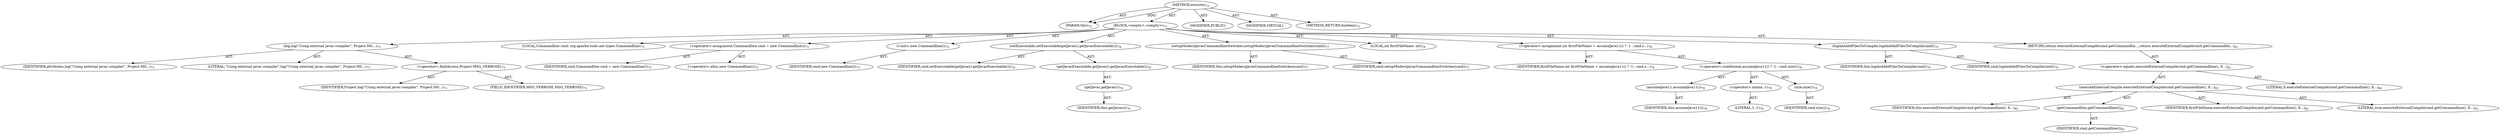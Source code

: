 digraph "execute" {  
"111669149696" [label = <(METHOD,execute)<SUB>72</SUB>> ]
"115964116992" [label = <(PARAM,this)<SUB>72</SUB>> ]
"25769803776" [label = <(BLOCK,&lt;empty&gt;,&lt;empty&gt;)<SUB>72</SUB>> ]
"30064771072" [label = <(log,log(&quot;Using external javac compiler&quot;, Project.MS...)<SUB>73</SUB>> ]
"68719476741" [label = <(IDENTIFIER,attributes,log(&quot;Using external javac compiler&quot;, Project.MS...)<SUB>73</SUB>> ]
"90194313216" [label = <(LITERAL,&quot;Using external javac compiler&quot;,log(&quot;Using external javac compiler&quot;, Project.MS...)<SUB>73</SUB>> ]
"30064771073" [label = <(&lt;operator&gt;.fieldAccess,Project.MSG_VERBOSE)<SUB>73</SUB>> ]
"68719476742" [label = <(IDENTIFIER,Project,log(&quot;Using external javac compiler&quot;, Project.MS...)<SUB>73</SUB>> ]
"55834574848" [label = <(FIELD_IDENTIFIER,MSG_VERBOSE,MSG_VERBOSE)<SUB>73</SUB>> ]
"94489280512" [label = <(LOCAL,Commandline cmd: org.apache.tools.ant.types.Commandline)<SUB>75</SUB>> ]
"30064771074" [label = <(&lt;operator&gt;.assignment,Commandline cmd = new Commandline())<SUB>75</SUB>> ]
"68719476743" [label = <(IDENTIFIER,cmd,Commandline cmd = new Commandline())<SUB>75</SUB>> ]
"30064771075" [label = <(&lt;operator&gt;.alloc,new Commandline())<SUB>75</SUB>> ]
"30064771076" [label = <(&lt;init&gt;,new Commandline())<SUB>75</SUB>> ]
"68719476744" [label = <(IDENTIFIER,cmd,new Commandline())<SUB>75</SUB>> ]
"30064771077" [label = <(setExecutable,setExecutable(getJavac().getJavacExecutable()))<SUB>76</SUB>> ]
"68719476745" [label = <(IDENTIFIER,cmd,setExecutable(getJavac().getJavacExecutable()))<SUB>76</SUB>> ]
"30064771078" [label = <(getJavacExecutable,getJavac().getJavacExecutable())<SUB>76</SUB>> ]
"30064771079" [label = <(getJavac,getJavac())<SUB>76</SUB>> ]
"68719476736" [label = <(IDENTIFIER,this,getJavac())<SUB>76</SUB>> ]
"30064771080" [label = <(setupModernJavacCommandlineSwitches,setupModernJavacCommandlineSwitches(cmd))<SUB>77</SUB>> ]
"68719476737" [label = <(IDENTIFIER,this,setupModernJavacCommandlineSwitches(cmd))<SUB>77</SUB>> ]
"68719476746" [label = <(IDENTIFIER,cmd,setupModernJavacCommandlineSwitches(cmd))<SUB>77</SUB>> ]
"94489280513" [label = <(LOCAL,int firstFileName: int)<SUB>78</SUB>> ]
"30064771081" [label = <(&lt;operator&gt;.assignment,int firstFileName = assumeJava11() ? -1 : cmd.s...)<SUB>78</SUB>> ]
"68719476747" [label = <(IDENTIFIER,firstFileName,int firstFileName = assumeJava11() ? -1 : cmd.s...)<SUB>78</SUB>> ]
"30064771082" [label = <(&lt;operator&gt;.conditional,assumeJava11() ? -1 : cmd.size())<SUB>78</SUB>> ]
"30064771083" [label = <(assumeJava11,assumeJava11())<SUB>78</SUB>> ]
"68719476738" [label = <(IDENTIFIER,this,assumeJava11())<SUB>78</SUB>> ]
"30064771084" [label = <(&lt;operator&gt;.minus,-1)<SUB>78</SUB>> ]
"90194313217" [label = <(LITERAL,1,-1)<SUB>78</SUB>> ]
"30064771085" [label = <(size,size())<SUB>78</SUB>> ]
"68719476748" [label = <(IDENTIFIER,cmd,size())<SUB>78</SUB>> ]
"30064771086" [label = <(logAndAddFilesToCompile,logAndAddFilesToCompile(cmd))<SUB>79</SUB>> ]
"68719476739" [label = <(IDENTIFIER,this,logAndAddFilesToCompile(cmd))<SUB>79</SUB>> ]
"68719476749" [label = <(IDENTIFIER,cmd,logAndAddFilesToCompile(cmd))<SUB>79</SUB>> ]
"146028888064" [label = <(RETURN,return executeExternalCompile(cmd.getCommandlin...,return executeExternalCompile(cmd.getCommandlin...)<SUB>81</SUB>> ]
"30064771087" [label = <(&lt;operator&gt;.equals,executeExternalCompile(cmd.getCommandline(), fi...)<SUB>82</SUB>> ]
"30064771088" [label = <(executeExternalCompile,executeExternalCompile(cmd.getCommandline(), fi...)<SUB>82</SUB>> ]
"68719476740" [label = <(IDENTIFIER,this,executeExternalCompile(cmd.getCommandline(), fi...)<SUB>82</SUB>> ]
"30064771089" [label = <(getCommandline,getCommandline())<SUB>82</SUB>> ]
"68719476750" [label = <(IDENTIFIER,cmd,getCommandline())<SUB>82</SUB>> ]
"68719476751" [label = <(IDENTIFIER,firstFileName,executeExternalCompile(cmd.getCommandline(), fi...)<SUB>82</SUB>> ]
"90194313218" [label = <(LITERAL,true,executeExternalCompile(cmd.getCommandline(), fi...)<SUB>83</SUB>> ]
"90194313219" [label = <(LITERAL,0,executeExternalCompile(cmd.getCommandline(), fi...)<SUB>84</SUB>> ]
"133143986176" [label = <(MODIFIER,PUBLIC)> ]
"133143986177" [label = <(MODIFIER,VIRTUAL)> ]
"128849018880" [label = <(METHOD_RETURN,boolean)<SUB>72</SUB>> ]
  "111669149696" -> "115964116992"  [ label = "AST: "] 
  "111669149696" -> "25769803776"  [ label = "AST: "] 
  "111669149696" -> "133143986176"  [ label = "AST: "] 
  "111669149696" -> "133143986177"  [ label = "AST: "] 
  "111669149696" -> "128849018880"  [ label = "AST: "] 
  "25769803776" -> "30064771072"  [ label = "AST: "] 
  "25769803776" -> "94489280512"  [ label = "AST: "] 
  "25769803776" -> "30064771074"  [ label = "AST: "] 
  "25769803776" -> "30064771076"  [ label = "AST: "] 
  "25769803776" -> "30064771077"  [ label = "AST: "] 
  "25769803776" -> "30064771080"  [ label = "AST: "] 
  "25769803776" -> "94489280513"  [ label = "AST: "] 
  "25769803776" -> "30064771081"  [ label = "AST: "] 
  "25769803776" -> "30064771086"  [ label = "AST: "] 
  "25769803776" -> "146028888064"  [ label = "AST: "] 
  "30064771072" -> "68719476741"  [ label = "AST: "] 
  "30064771072" -> "90194313216"  [ label = "AST: "] 
  "30064771072" -> "30064771073"  [ label = "AST: "] 
  "30064771073" -> "68719476742"  [ label = "AST: "] 
  "30064771073" -> "55834574848"  [ label = "AST: "] 
  "30064771074" -> "68719476743"  [ label = "AST: "] 
  "30064771074" -> "30064771075"  [ label = "AST: "] 
  "30064771076" -> "68719476744"  [ label = "AST: "] 
  "30064771077" -> "68719476745"  [ label = "AST: "] 
  "30064771077" -> "30064771078"  [ label = "AST: "] 
  "30064771078" -> "30064771079"  [ label = "AST: "] 
  "30064771079" -> "68719476736"  [ label = "AST: "] 
  "30064771080" -> "68719476737"  [ label = "AST: "] 
  "30064771080" -> "68719476746"  [ label = "AST: "] 
  "30064771081" -> "68719476747"  [ label = "AST: "] 
  "30064771081" -> "30064771082"  [ label = "AST: "] 
  "30064771082" -> "30064771083"  [ label = "AST: "] 
  "30064771082" -> "30064771084"  [ label = "AST: "] 
  "30064771082" -> "30064771085"  [ label = "AST: "] 
  "30064771083" -> "68719476738"  [ label = "AST: "] 
  "30064771084" -> "90194313217"  [ label = "AST: "] 
  "30064771085" -> "68719476748"  [ label = "AST: "] 
  "30064771086" -> "68719476739"  [ label = "AST: "] 
  "30064771086" -> "68719476749"  [ label = "AST: "] 
  "146028888064" -> "30064771087"  [ label = "AST: "] 
  "30064771087" -> "30064771088"  [ label = "AST: "] 
  "30064771087" -> "90194313219"  [ label = "AST: "] 
  "30064771088" -> "68719476740"  [ label = "AST: "] 
  "30064771088" -> "30064771089"  [ label = "AST: "] 
  "30064771088" -> "68719476751"  [ label = "AST: "] 
  "30064771088" -> "90194313218"  [ label = "AST: "] 
  "30064771089" -> "68719476750"  [ label = "AST: "] 
  "111669149696" -> "115964116992"  [ label = "DDG: "] 
}
